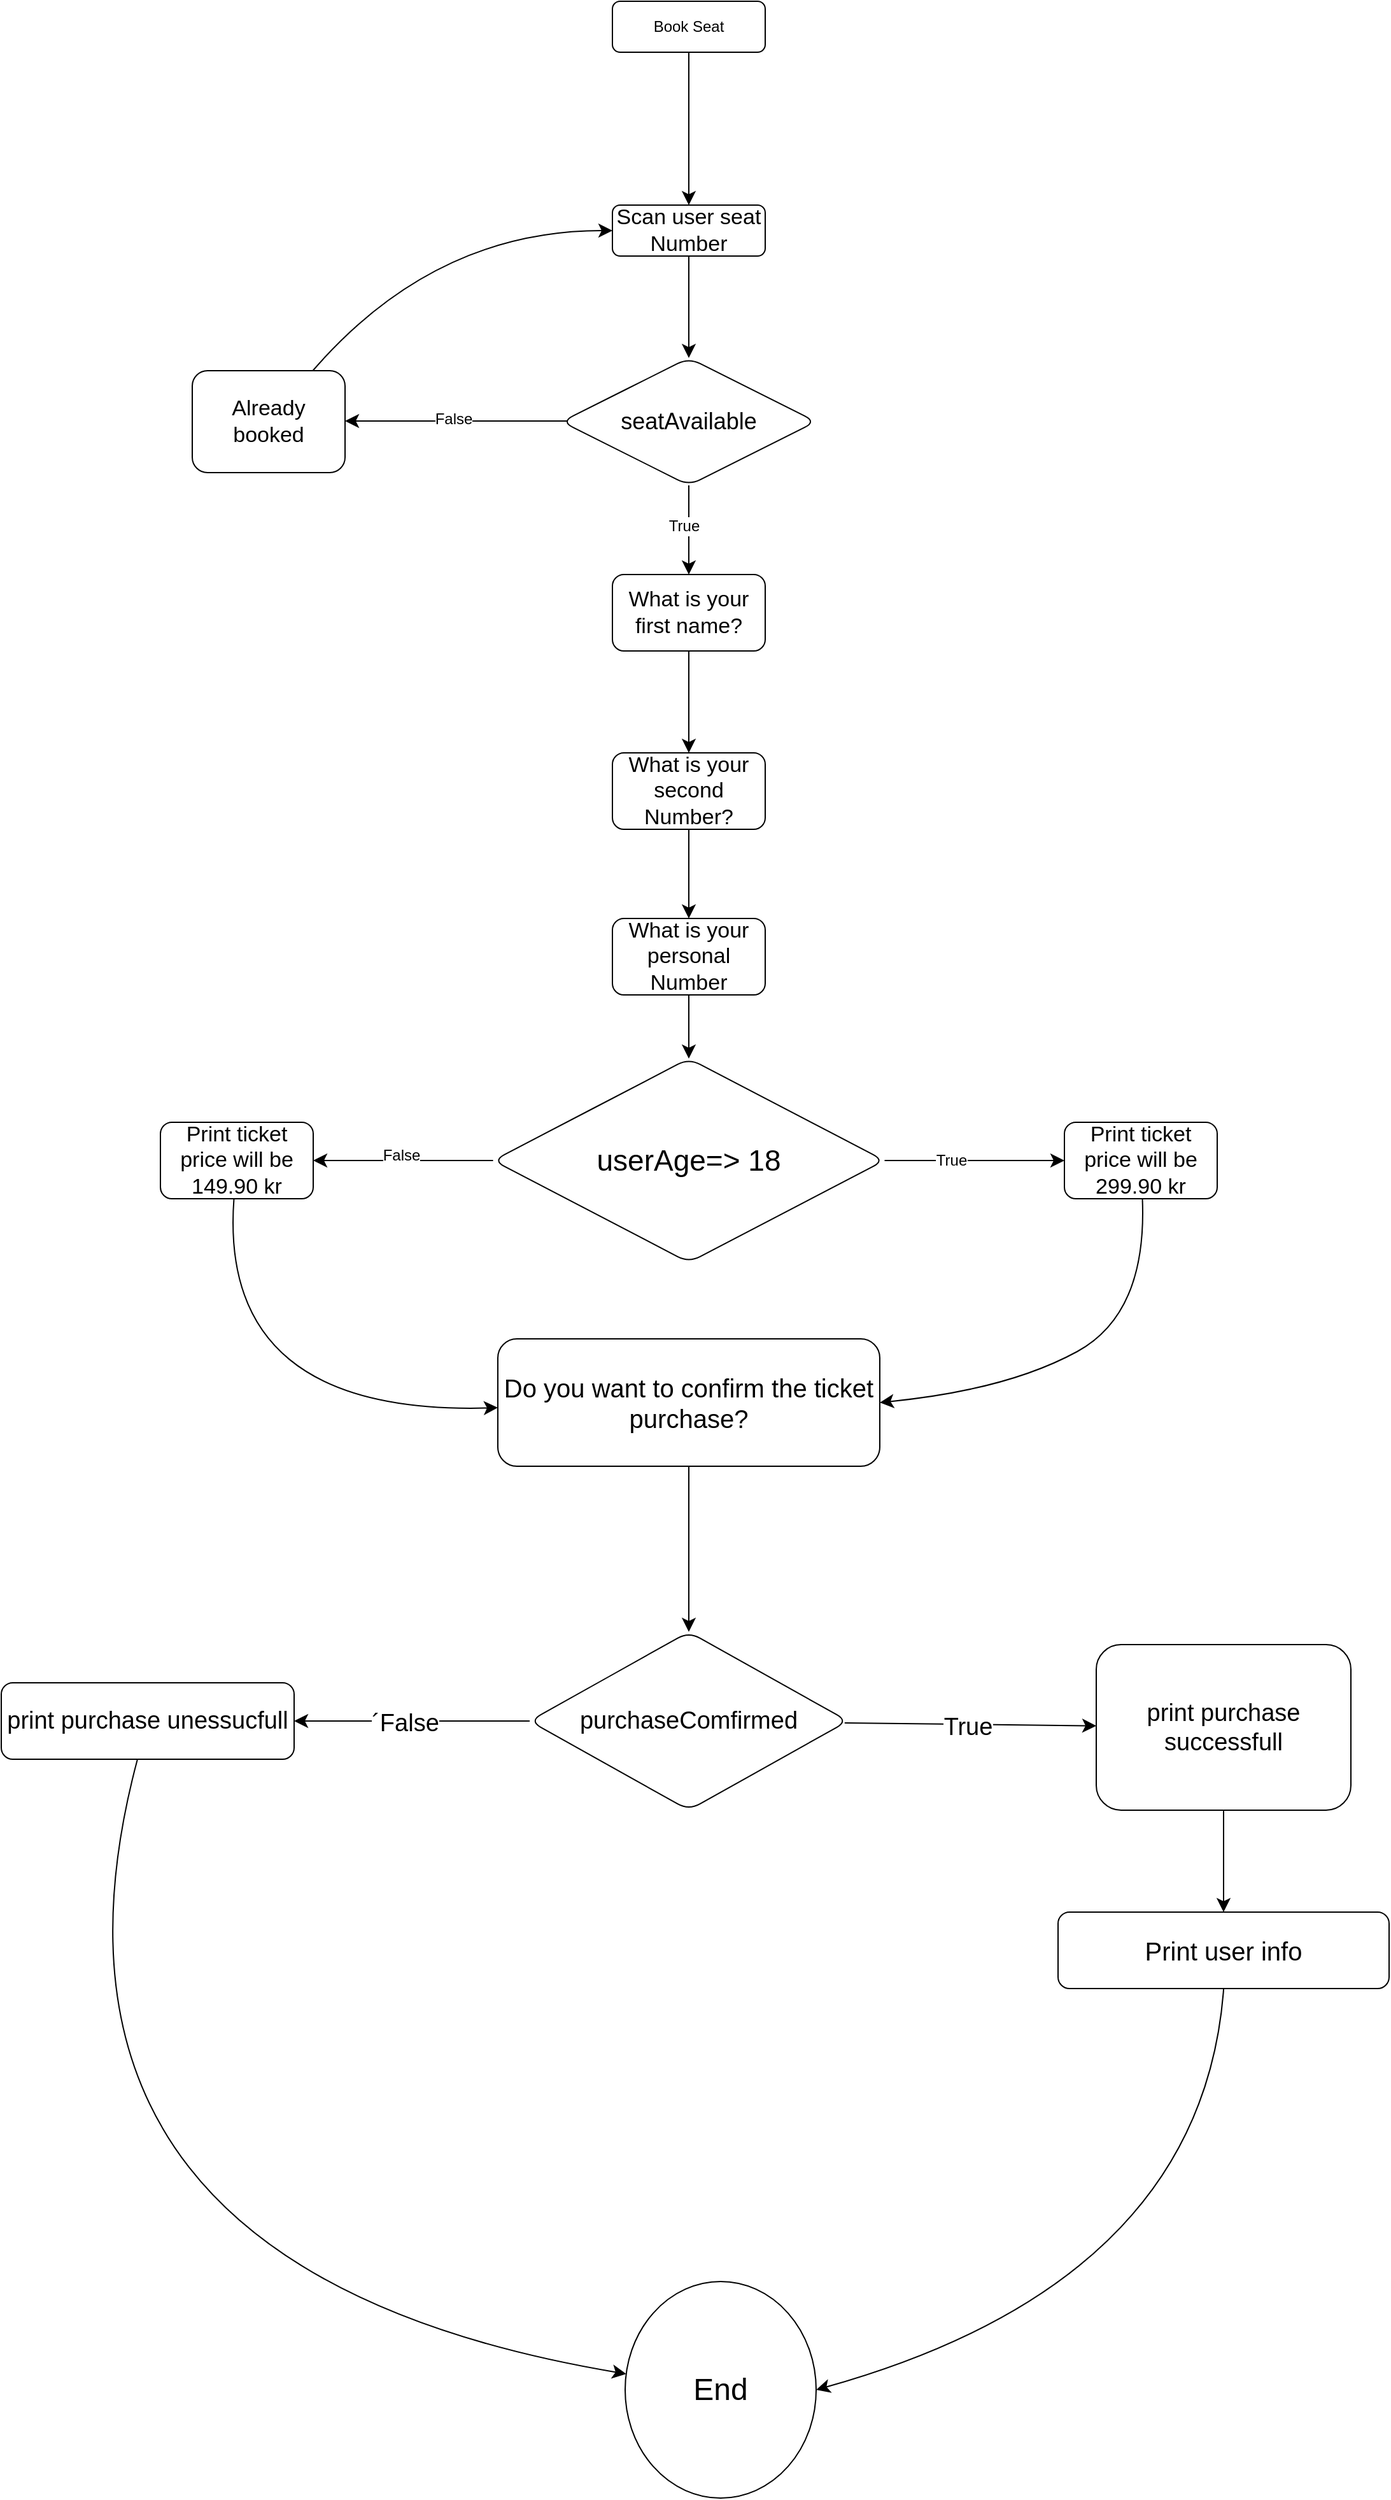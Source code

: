 <mxfile version="24.1.0" type="device">
  <diagram id="C5RBs43oDa-KdzZeNtuy" name="Page-1">
    <mxGraphModel dx="3096" dy="1246" grid="1" gridSize="10" guides="1" tooltips="1" connect="1" arrows="1" fold="1" page="1" pageScale="1" pageWidth="827" pageHeight="1169" math="0" shadow="0">
      <root>
        <mxCell id="WIyWlLk6GJQsqaUBKTNV-0" />
        <mxCell id="WIyWlLk6GJQsqaUBKTNV-1" parent="WIyWlLk6GJQsqaUBKTNV-0" />
        <mxCell id="c0vUh2MkwmCH0WrpKXXB-1" value="" style="edgeStyle=none;curved=1;rounded=0;orthogonalLoop=1;jettySize=auto;html=1;fontSize=12;startSize=8;endSize=8;" edge="1" parent="WIyWlLk6GJQsqaUBKTNV-1" source="WIyWlLk6GJQsqaUBKTNV-3" target="c0vUh2MkwmCH0WrpKXXB-0">
          <mxGeometry relative="1" as="geometry" />
        </mxCell>
        <mxCell id="WIyWlLk6GJQsqaUBKTNV-3" value="Book Seat " style="rounded=1;whiteSpace=wrap;html=1;fontSize=12;glass=0;strokeWidth=1;shadow=0;" parent="WIyWlLk6GJQsqaUBKTNV-1" vertex="1">
          <mxGeometry x="160" y="80" width="120" height="40" as="geometry" />
        </mxCell>
        <mxCell id="c0vUh2MkwmCH0WrpKXXB-3" value="" style="edgeStyle=none;curved=1;rounded=0;orthogonalLoop=1;jettySize=auto;html=1;fontSize=12;startSize=8;endSize=8;" edge="1" parent="WIyWlLk6GJQsqaUBKTNV-1" source="c0vUh2MkwmCH0WrpKXXB-0" target="c0vUh2MkwmCH0WrpKXXB-2">
          <mxGeometry relative="1" as="geometry" />
        </mxCell>
        <mxCell id="c0vUh2MkwmCH0WrpKXXB-0" value="&lt;font style=&quot;font-size: 17px;&quot;&gt;Scan user seat Number&lt;/font&gt;" style="rounded=1;whiteSpace=wrap;html=1;fontSize=12;glass=0;strokeWidth=1;shadow=0;" vertex="1" parent="WIyWlLk6GJQsqaUBKTNV-1">
          <mxGeometry x="160" y="240" width="120" height="40" as="geometry" />
        </mxCell>
        <mxCell id="c0vUh2MkwmCH0WrpKXXB-6" value="" style="edgeStyle=none;curved=1;rounded=0;orthogonalLoop=1;jettySize=auto;html=1;fontSize=12;startSize=8;endSize=8;" edge="1" parent="WIyWlLk6GJQsqaUBKTNV-1" source="c0vUh2MkwmCH0WrpKXXB-2" target="c0vUh2MkwmCH0WrpKXXB-5">
          <mxGeometry relative="1" as="geometry" />
        </mxCell>
        <mxCell id="c0vUh2MkwmCH0WrpKXXB-7" value="True" style="edgeLabel;html=1;align=center;verticalAlign=middle;resizable=0;points=[];fontSize=12;" vertex="1" connectable="0" parent="c0vUh2MkwmCH0WrpKXXB-6">
          <mxGeometry x="-0.1" y="-4" relative="1" as="geometry">
            <mxPoint as="offset" />
          </mxGeometry>
        </mxCell>
        <mxCell id="c0vUh2MkwmCH0WrpKXXB-10" value="" style="edgeStyle=none;curved=1;rounded=0;orthogonalLoop=1;jettySize=auto;html=1;fontSize=12;startSize=8;endSize=8;" edge="1" parent="WIyWlLk6GJQsqaUBKTNV-1">
          <mxGeometry relative="1" as="geometry">
            <mxPoint x="130" y="409.5" as="sourcePoint" />
            <mxPoint x="-50" y="409.5" as="targetPoint" />
          </mxGeometry>
        </mxCell>
        <mxCell id="c0vUh2MkwmCH0WrpKXXB-11" value="False" style="edgeLabel;html=1;align=center;verticalAlign=middle;resizable=0;points=[];fontSize=12;" vertex="1" connectable="0" parent="c0vUh2MkwmCH0WrpKXXB-10">
          <mxGeometry x="0.06" y="-2" relative="1" as="geometry">
            <mxPoint as="offset" />
          </mxGeometry>
        </mxCell>
        <mxCell id="c0vUh2MkwmCH0WrpKXXB-19" value="&lt;div&gt;&lt;br&gt;&lt;/div&gt;&lt;div&gt;&lt;br&gt;&lt;/div&gt;" style="edgeLabel;html=1;align=center;verticalAlign=middle;resizable=0;points=[];fontSize=12;" vertex="1" connectable="0" parent="c0vUh2MkwmCH0WrpKXXB-10">
          <mxGeometry x="0.044" relative="1" as="geometry">
            <mxPoint as="offset" />
          </mxGeometry>
        </mxCell>
        <mxCell id="c0vUh2MkwmCH0WrpKXXB-2" value="&lt;font style=&quot;font-size: 18px;&quot;&gt;seatAvailable&lt;/font&gt;" style="rhombus;whiteSpace=wrap;html=1;rounded=1;glass=0;strokeWidth=1;shadow=0;" vertex="1" parent="WIyWlLk6GJQsqaUBKTNV-1">
          <mxGeometry x="120" y="360" width="200" height="100" as="geometry" />
        </mxCell>
        <mxCell id="c0vUh2MkwmCH0WrpKXXB-21" value="" style="edgeStyle=none;curved=1;rounded=0;orthogonalLoop=1;jettySize=auto;html=1;fontSize=12;startSize=8;endSize=8;" edge="1" parent="WIyWlLk6GJQsqaUBKTNV-1" source="c0vUh2MkwmCH0WrpKXXB-5" target="c0vUh2MkwmCH0WrpKXXB-20">
          <mxGeometry relative="1" as="geometry" />
        </mxCell>
        <mxCell id="c0vUh2MkwmCH0WrpKXXB-5" value="&lt;font style=&quot;font-size: 17px;&quot;&gt;What is your first name?&lt;/font&gt;" style="whiteSpace=wrap;html=1;rounded=1;glass=0;strokeWidth=1;shadow=0;" vertex="1" parent="WIyWlLk6GJQsqaUBKTNV-1">
          <mxGeometry x="160" y="530" width="120" height="60" as="geometry" />
        </mxCell>
        <mxCell id="c0vUh2MkwmCH0WrpKXXB-12" style="edgeStyle=none;curved=1;rounded=0;orthogonalLoop=1;jettySize=auto;html=1;entryX=0;entryY=0.5;entryDx=0;entryDy=0;fontSize=12;startSize=8;endSize=8;" edge="1" parent="WIyWlLk6GJQsqaUBKTNV-1" source="c0vUh2MkwmCH0WrpKXXB-9" target="c0vUh2MkwmCH0WrpKXXB-0">
          <mxGeometry relative="1" as="geometry">
            <Array as="points">
              <mxPoint x="20" y="260" />
            </Array>
          </mxGeometry>
        </mxCell>
        <mxCell id="c0vUh2MkwmCH0WrpKXXB-9" value="&lt;font style=&quot;font-size: 17px;&quot;&gt;Already booked&lt;/font&gt;" style="whiteSpace=wrap;html=1;rounded=1;glass=0;strokeWidth=1;shadow=0;" vertex="1" parent="WIyWlLk6GJQsqaUBKTNV-1">
          <mxGeometry x="-170" y="370" width="120" height="80" as="geometry" />
        </mxCell>
        <mxCell id="c0vUh2MkwmCH0WrpKXXB-23" value="" style="edgeStyle=none;curved=1;rounded=0;orthogonalLoop=1;jettySize=auto;html=1;fontSize=12;startSize=8;endSize=8;" edge="1" parent="WIyWlLk6GJQsqaUBKTNV-1" source="c0vUh2MkwmCH0WrpKXXB-20" target="c0vUh2MkwmCH0WrpKXXB-22">
          <mxGeometry relative="1" as="geometry" />
        </mxCell>
        <mxCell id="c0vUh2MkwmCH0WrpKXXB-20" value="&lt;font style=&quot;font-size: 17px;&quot;&gt;What is your second Number?&lt;/font&gt;" style="whiteSpace=wrap;html=1;rounded=1;glass=0;strokeWidth=1;shadow=0;" vertex="1" parent="WIyWlLk6GJQsqaUBKTNV-1">
          <mxGeometry x="160" y="670" width="120" height="60" as="geometry" />
        </mxCell>
        <mxCell id="c0vUh2MkwmCH0WrpKXXB-25" value="" style="edgeStyle=none;curved=1;rounded=0;orthogonalLoop=1;jettySize=auto;html=1;fontSize=12;startSize=8;endSize=8;" edge="1" parent="WIyWlLk6GJQsqaUBKTNV-1" source="c0vUh2MkwmCH0WrpKXXB-22" target="c0vUh2MkwmCH0WrpKXXB-24">
          <mxGeometry relative="1" as="geometry" />
        </mxCell>
        <mxCell id="c0vUh2MkwmCH0WrpKXXB-22" value="&lt;div style=&quot;font-size: 17px;&quot;&gt;&lt;font style=&quot;font-size: 17px;&quot;&gt;What is your personal &lt;br&gt;&lt;/font&gt;&lt;/div&gt;&lt;div style=&quot;font-size: 17px;&quot;&gt;&lt;font style=&quot;font-size: 17px;&quot;&gt;&lt;font style=&quot;font-size: 17px;&quot;&gt;Number&lt;/font&gt;&lt;br&gt;&lt;/font&gt;&lt;/div&gt;" style="whiteSpace=wrap;html=1;rounded=1;glass=0;strokeWidth=1;shadow=0;" vertex="1" parent="WIyWlLk6GJQsqaUBKTNV-1">
          <mxGeometry x="160" y="800" width="120" height="60" as="geometry" />
        </mxCell>
        <mxCell id="c0vUh2MkwmCH0WrpKXXB-27" value="" style="edgeStyle=none;curved=1;rounded=0;orthogonalLoop=1;jettySize=auto;html=1;fontSize=12;startSize=8;endSize=8;" edge="1" parent="WIyWlLk6GJQsqaUBKTNV-1" source="c0vUh2MkwmCH0WrpKXXB-24" target="c0vUh2MkwmCH0WrpKXXB-26">
          <mxGeometry relative="1" as="geometry" />
        </mxCell>
        <mxCell id="c0vUh2MkwmCH0WrpKXXB-28" value="True" style="edgeLabel;html=1;align=center;verticalAlign=middle;resizable=0;points=[];fontSize=12;" vertex="1" connectable="0" parent="c0vUh2MkwmCH0WrpKXXB-27">
          <mxGeometry x="-0.277" relative="1" as="geometry">
            <mxPoint x="1" as="offset" />
          </mxGeometry>
        </mxCell>
        <mxCell id="c0vUh2MkwmCH0WrpKXXB-32" style="edgeStyle=none;curved=1;rounded=0;orthogonalLoop=1;jettySize=auto;html=1;entryX=1;entryY=0.5;entryDx=0;entryDy=0;fontSize=12;startSize=8;endSize=8;" edge="1" parent="WIyWlLk6GJQsqaUBKTNV-1" source="c0vUh2MkwmCH0WrpKXXB-24" target="c0vUh2MkwmCH0WrpKXXB-29">
          <mxGeometry relative="1" as="geometry" />
        </mxCell>
        <mxCell id="c0vUh2MkwmCH0WrpKXXB-33" value="False" style="edgeLabel;html=1;align=center;verticalAlign=middle;resizable=0;points=[];fontSize=12;" vertex="1" connectable="0" parent="c0vUh2MkwmCH0WrpKXXB-32">
          <mxGeometry x="0.042" y="-4" relative="1" as="geometry">
            <mxPoint x="1" as="offset" />
          </mxGeometry>
        </mxCell>
        <mxCell id="c0vUh2MkwmCH0WrpKXXB-24" value="&lt;font style=&quot;font-size: 23px;&quot;&gt;userAge=&amp;gt; 18&lt;/font&gt;" style="rhombus;whiteSpace=wrap;html=1;rounded=1;glass=0;strokeWidth=1;shadow=0;" vertex="1" parent="WIyWlLk6GJQsqaUBKTNV-1">
          <mxGeometry x="66.25" y="910" width="307.5" height="160" as="geometry" />
        </mxCell>
        <mxCell id="c0vUh2MkwmCH0WrpKXXB-38" style="edgeStyle=none;curved=1;rounded=0;orthogonalLoop=1;jettySize=auto;html=1;entryX=1;entryY=0.5;entryDx=0;entryDy=0;fontSize=12;startSize=8;endSize=8;" edge="1" parent="WIyWlLk6GJQsqaUBKTNV-1" source="c0vUh2MkwmCH0WrpKXXB-26" target="c0vUh2MkwmCH0WrpKXXB-36">
          <mxGeometry relative="1" as="geometry">
            <Array as="points">
              <mxPoint x="580" y="1110" />
              <mxPoint x="470" y="1170" />
            </Array>
          </mxGeometry>
        </mxCell>
        <mxCell id="c0vUh2MkwmCH0WrpKXXB-26" value="&lt;font style=&quot;font-size: 17px;&quot;&gt;Print ticket price will be 299.90 kr&lt;/font&gt;" style="whiteSpace=wrap;html=1;rounded=1;glass=0;strokeWidth=1;shadow=0;" vertex="1" parent="WIyWlLk6GJQsqaUBKTNV-1">
          <mxGeometry x="515" y="960" width="120" height="60" as="geometry" />
        </mxCell>
        <mxCell id="c0vUh2MkwmCH0WrpKXXB-37" value="" style="edgeStyle=none;curved=1;rounded=0;orthogonalLoop=1;jettySize=auto;html=1;fontSize=12;startSize=8;endSize=8;" edge="1" parent="WIyWlLk6GJQsqaUBKTNV-1" source="c0vUh2MkwmCH0WrpKXXB-29" target="c0vUh2MkwmCH0WrpKXXB-36">
          <mxGeometry relative="1" as="geometry">
            <Array as="points">
              <mxPoint x="-150" y="1190" />
            </Array>
          </mxGeometry>
        </mxCell>
        <mxCell id="c0vUh2MkwmCH0WrpKXXB-29" value="&lt;font style=&quot;font-size: 17px;&quot;&gt;Print ticket price will be 149.90 kr&lt;/font&gt;" style="whiteSpace=wrap;html=1;rounded=1;glass=0;strokeWidth=1;shadow=0;" vertex="1" parent="WIyWlLk6GJQsqaUBKTNV-1">
          <mxGeometry x="-195" y="960" width="120" height="60" as="geometry" />
        </mxCell>
        <mxCell id="c0vUh2MkwmCH0WrpKXXB-40" value="" style="edgeStyle=none;curved=1;rounded=0;orthogonalLoop=1;jettySize=auto;html=1;fontSize=12;startSize=8;endSize=8;" edge="1" parent="WIyWlLk6GJQsqaUBKTNV-1" source="c0vUh2MkwmCH0WrpKXXB-36" target="c0vUh2MkwmCH0WrpKXXB-39">
          <mxGeometry relative="1" as="geometry" />
        </mxCell>
        <mxCell id="c0vUh2MkwmCH0WrpKXXB-36" value="&lt;font style=&quot;font-size: 20px;&quot;&gt;Do you want to confirm the ticket purchase?&lt;/font&gt;" style="whiteSpace=wrap;html=1;rounded=1;glass=0;strokeWidth=1;shadow=0;" vertex="1" parent="WIyWlLk6GJQsqaUBKTNV-1">
          <mxGeometry x="70" y="1130" width="300" height="100" as="geometry" />
        </mxCell>
        <mxCell id="c0vUh2MkwmCH0WrpKXXB-42" value="" style="edgeStyle=none;curved=1;rounded=0;orthogonalLoop=1;jettySize=auto;html=1;fontSize=12;startSize=8;endSize=8;" edge="1" parent="WIyWlLk6GJQsqaUBKTNV-1" source="c0vUh2MkwmCH0WrpKXXB-39" target="c0vUh2MkwmCH0WrpKXXB-41">
          <mxGeometry relative="1" as="geometry" />
        </mxCell>
        <mxCell id="c0vUh2MkwmCH0WrpKXXB-43" value="&lt;font style=&quot;font-size: 19px;&quot;&gt;True&lt;br&gt;&lt;/font&gt;" style="edgeLabel;html=1;align=center;verticalAlign=middle;resizable=0;points=[];fontSize=12;" vertex="1" connectable="0" parent="c0vUh2MkwmCH0WrpKXXB-42">
          <mxGeometry x="-0.027" y="-2" relative="1" as="geometry">
            <mxPoint as="offset" />
          </mxGeometry>
        </mxCell>
        <mxCell id="c0vUh2MkwmCH0WrpKXXB-45" value="" style="edgeStyle=none;curved=1;rounded=0;orthogonalLoop=1;jettySize=auto;html=1;fontSize=12;startSize=8;endSize=8;" edge="1" parent="WIyWlLk6GJQsqaUBKTNV-1" source="c0vUh2MkwmCH0WrpKXXB-39" target="c0vUh2MkwmCH0WrpKXXB-44">
          <mxGeometry relative="1" as="geometry" />
        </mxCell>
        <mxCell id="c0vUh2MkwmCH0WrpKXXB-47" value="&lt;font style=&quot;font-size: 19px;&quot;&gt;´False&lt;/font&gt;" style="edgeLabel;html=1;align=center;verticalAlign=middle;resizable=0;points=[];fontSize=12;" vertex="1" connectable="0" parent="c0vUh2MkwmCH0WrpKXXB-45">
          <mxGeometry x="0.059" y="2" relative="1" as="geometry">
            <mxPoint as="offset" />
          </mxGeometry>
        </mxCell>
        <mxCell id="c0vUh2MkwmCH0WrpKXXB-39" value="&lt;font style=&quot;font-size: 19px;&quot;&gt;purchaseComfirmed&lt;/font&gt;" style="rhombus;whiteSpace=wrap;html=1;rounded=1;glass=0;strokeWidth=1;shadow=0;" vertex="1" parent="WIyWlLk6GJQsqaUBKTNV-1">
          <mxGeometry x="95" y="1360" width="250" height="140" as="geometry" />
        </mxCell>
        <mxCell id="c0vUh2MkwmCH0WrpKXXB-52" value="" style="edgeStyle=none;curved=1;rounded=0;orthogonalLoop=1;jettySize=auto;html=1;fontSize=12;startSize=8;endSize=8;" edge="1" parent="WIyWlLk6GJQsqaUBKTNV-1" source="c0vUh2MkwmCH0WrpKXXB-41" target="c0vUh2MkwmCH0WrpKXXB-51">
          <mxGeometry relative="1" as="geometry" />
        </mxCell>
        <mxCell id="c0vUh2MkwmCH0WrpKXXB-41" value="&lt;font style=&quot;font-size: 19px;&quot;&gt;print purchase successfull&lt;br&gt;&lt;/font&gt;" style="whiteSpace=wrap;html=1;rounded=1;glass=0;strokeWidth=1;shadow=0;" vertex="1" parent="WIyWlLk6GJQsqaUBKTNV-1">
          <mxGeometry x="540" y="1370" width="200" height="130" as="geometry" />
        </mxCell>
        <mxCell id="c0vUh2MkwmCH0WrpKXXB-50" value="" style="edgeStyle=none;curved=1;rounded=0;orthogonalLoop=1;jettySize=auto;html=1;fontSize=12;startSize=8;endSize=8;" edge="1" parent="WIyWlLk6GJQsqaUBKTNV-1" source="c0vUh2MkwmCH0WrpKXXB-44" target="c0vUh2MkwmCH0WrpKXXB-49">
          <mxGeometry relative="1" as="geometry">
            <Array as="points">
              <mxPoint x="-320" y="1860" />
            </Array>
          </mxGeometry>
        </mxCell>
        <mxCell id="c0vUh2MkwmCH0WrpKXXB-44" value="&lt;font style=&quot;font-size: 19px;&quot;&gt;print purchase unessucfull&lt;br&gt;&lt;/font&gt;" style="whiteSpace=wrap;html=1;rounded=1;glass=0;strokeWidth=1;shadow=0;" vertex="1" parent="WIyWlLk6GJQsqaUBKTNV-1">
          <mxGeometry x="-320" y="1400" width="230" height="60" as="geometry" />
        </mxCell>
        <mxCell id="c0vUh2MkwmCH0WrpKXXB-49" value="&lt;font style=&quot;font-size: 24px;&quot;&gt;End&lt;/font&gt;" style="ellipse;whiteSpace=wrap;html=1;rounded=1;glass=0;strokeWidth=1;shadow=0;" vertex="1" parent="WIyWlLk6GJQsqaUBKTNV-1">
          <mxGeometry x="170" y="1870" width="150" height="170" as="geometry" />
        </mxCell>
        <mxCell id="c0vUh2MkwmCH0WrpKXXB-53" style="edgeStyle=none;curved=1;rounded=0;orthogonalLoop=1;jettySize=auto;html=1;entryX=1;entryY=0.5;entryDx=0;entryDy=0;fontSize=12;startSize=8;endSize=8;exitX=0.5;exitY=0;exitDx=0;exitDy=0;" edge="1" parent="WIyWlLk6GJQsqaUBKTNV-1" source="c0vUh2MkwmCH0WrpKXXB-51" target="c0vUh2MkwmCH0WrpKXXB-49">
          <mxGeometry relative="1" as="geometry">
            <Array as="points">
              <mxPoint x="660" y="1860" />
            </Array>
          </mxGeometry>
        </mxCell>
        <mxCell id="c0vUh2MkwmCH0WrpKXXB-51" value="&lt;font style=&quot;font-size: 20px;&quot;&gt;Print user info&lt;/font&gt;" style="whiteSpace=wrap;html=1;rounded=1;glass=0;strokeWidth=1;shadow=0;" vertex="1" parent="WIyWlLk6GJQsqaUBKTNV-1">
          <mxGeometry x="510" y="1580" width="260" height="60" as="geometry" />
        </mxCell>
      </root>
    </mxGraphModel>
  </diagram>
</mxfile>
